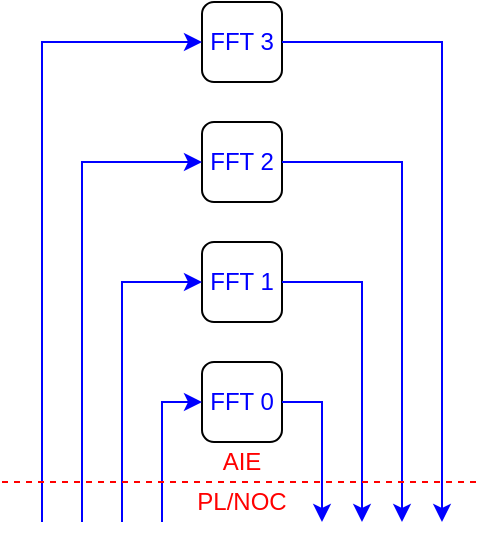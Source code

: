 <mxfile version="28.2.8">
  <diagram name="Page-1" id="4rftl2OGbkYJbdZnMvoW">
    <mxGraphModel dx="1994" dy="1124" grid="1" gridSize="10" guides="1" tooltips="1" connect="1" arrows="1" fold="1" page="1" pageScale="1" pageWidth="850" pageHeight="1100" math="0" shadow="0">
      <root>
        <mxCell id="0" />
        <mxCell id="1" parent="0" />
        <mxCell id="rjEH_JNRH78SxrWKxuiG-1" value="&lt;font color=&quot;#0000ff&quot;&gt;FFT 3&lt;/font&gt;" style="rounded=1;whiteSpace=wrap;html=1;" vertex="1" parent="1">
          <mxGeometry x="360" y="640" width="40" height="40" as="geometry" />
        </mxCell>
        <mxCell id="rjEH_JNRH78SxrWKxuiG-2" value="&lt;font color=&quot;#0000ff&quot;&gt;FFT 2&lt;/font&gt;" style="rounded=1;whiteSpace=wrap;html=1;" vertex="1" parent="1">
          <mxGeometry x="360" y="700" width="40" height="40" as="geometry" />
        </mxCell>
        <mxCell id="rjEH_JNRH78SxrWKxuiG-3" value="&lt;font color=&quot;#0000ff&quot;&gt;FFT 1&lt;/font&gt;" style="rounded=1;whiteSpace=wrap;html=1;" vertex="1" parent="1">
          <mxGeometry x="360" y="760" width="40" height="40" as="geometry" />
        </mxCell>
        <mxCell id="rjEH_JNRH78SxrWKxuiG-4" value="&lt;font color=&quot;#0000ff&quot;&gt;FFT 0&lt;/font&gt;" style="rounded=1;whiteSpace=wrap;html=1;" vertex="1" parent="1">
          <mxGeometry x="360" y="820" width="40" height="40" as="geometry" />
        </mxCell>
        <mxCell id="rjEH_JNRH78SxrWKxuiG-5" value="" style="endArrow=classic;html=1;rounded=0;strokeColor=#0000FF;entryX=0;entryY=0.5;entryDx=0;entryDy=0;" edge="1" parent="1" target="rjEH_JNRH78SxrWKxuiG-4">
          <mxGeometry width="50" height="50" relative="1" as="geometry">
            <mxPoint x="340" y="900" as="sourcePoint" />
            <mxPoint x="540" y="950" as="targetPoint" />
            <Array as="points">
              <mxPoint x="340" y="840" />
            </Array>
          </mxGeometry>
        </mxCell>
        <mxCell id="rjEH_JNRH78SxrWKxuiG-6" value="" style="endArrow=classic;html=1;rounded=0;strokeColor=#0000FF;exitX=1;exitY=0.5;exitDx=0;exitDy=0;" edge="1" parent="1" source="rjEH_JNRH78SxrWKxuiG-1">
          <mxGeometry width="50" height="50" relative="1" as="geometry">
            <mxPoint x="490" y="1000" as="sourcePoint" />
            <mxPoint x="480" y="900" as="targetPoint" />
            <Array as="points">
              <mxPoint x="480" y="660" />
            </Array>
          </mxGeometry>
        </mxCell>
        <mxCell id="rjEH_JNRH78SxrWKxuiG-7" value="" style="endArrow=classic;html=1;rounded=0;strokeColor=#0000FF;exitX=1;exitY=0.5;exitDx=0;exitDy=0;" edge="1" parent="1" source="rjEH_JNRH78SxrWKxuiG-2">
          <mxGeometry width="50" height="50" relative="1" as="geometry">
            <mxPoint x="490" y="1000" as="sourcePoint" />
            <mxPoint x="460" y="900" as="targetPoint" />
            <Array as="points">
              <mxPoint x="460" y="720" />
            </Array>
          </mxGeometry>
        </mxCell>
        <mxCell id="rjEH_JNRH78SxrWKxuiG-8" value="" style="endArrow=classic;html=1;rounded=0;strokeColor=#0000FF;exitX=1;exitY=0.5;exitDx=0;exitDy=0;" edge="1" parent="1" source="rjEH_JNRH78SxrWKxuiG-3">
          <mxGeometry width="50" height="50" relative="1" as="geometry">
            <mxPoint x="490" y="1000" as="sourcePoint" />
            <mxPoint x="440" y="900" as="targetPoint" />
            <Array as="points">
              <mxPoint x="440" y="780" />
            </Array>
          </mxGeometry>
        </mxCell>
        <mxCell id="rjEH_JNRH78SxrWKxuiG-9" value="" style="endArrow=classic;html=1;rounded=0;strokeColor=#0000FF;exitX=1;exitY=0.5;exitDx=0;exitDy=0;" edge="1" parent="1" source="rjEH_JNRH78SxrWKxuiG-4">
          <mxGeometry width="50" height="50" relative="1" as="geometry">
            <mxPoint x="490" y="1000" as="sourcePoint" />
            <mxPoint x="420" y="900" as="targetPoint" />
            <Array as="points">
              <mxPoint x="420" y="840" />
            </Array>
          </mxGeometry>
        </mxCell>
        <mxCell id="rjEH_JNRH78SxrWKxuiG-10" value="" style="endArrow=classic;html=1;rounded=0;strokeColor=#0000FF;entryX=0;entryY=0.5;entryDx=0;entryDy=0;" edge="1" parent="1" target="rjEH_JNRH78SxrWKxuiG-1">
          <mxGeometry width="50" height="50" relative="1" as="geometry">
            <mxPoint x="280" y="900" as="sourcePoint" />
            <mxPoint x="540" y="950" as="targetPoint" />
            <Array as="points">
              <mxPoint x="280" y="660" />
            </Array>
          </mxGeometry>
        </mxCell>
        <mxCell id="rjEH_JNRH78SxrWKxuiG-11" value="" style="endArrow=classic;html=1;rounded=0;strokeColor=#0000FF;entryX=0;entryY=0.5;entryDx=0;entryDy=0;" edge="1" parent="1" target="rjEH_JNRH78SxrWKxuiG-2">
          <mxGeometry width="50" height="50" relative="1" as="geometry">
            <mxPoint x="300" y="900" as="sourcePoint" />
            <mxPoint x="540" y="950" as="targetPoint" />
            <Array as="points">
              <mxPoint x="300" y="720" />
            </Array>
          </mxGeometry>
        </mxCell>
        <mxCell id="rjEH_JNRH78SxrWKxuiG-12" value="" style="endArrow=classic;html=1;rounded=0;strokeColor=#0000FF;entryX=0;entryY=0.5;entryDx=0;entryDy=0;" edge="1" parent="1" target="rjEH_JNRH78SxrWKxuiG-3">
          <mxGeometry width="50" height="50" relative="1" as="geometry">
            <mxPoint x="320" y="900" as="sourcePoint" />
            <mxPoint x="540" y="950" as="targetPoint" />
            <Array as="points">
              <mxPoint x="320" y="780" />
            </Array>
          </mxGeometry>
        </mxCell>
        <mxCell id="rjEH_JNRH78SxrWKxuiG-13" value="" style="endArrow=none;html=1;rounded=0;strokeColor=#FF0000;dashed=1;" edge="1" parent="1">
          <mxGeometry width="50" height="50" relative="1" as="geometry">
            <mxPoint x="260" y="880" as="sourcePoint" />
            <mxPoint x="500" y="880" as="targetPoint" />
          </mxGeometry>
        </mxCell>
        <mxCell id="rjEH_JNRH78SxrWKxuiG-14" value="&lt;font color=&quot;#ff0000&quot;&gt;AIE&lt;/font&gt;" style="text;html=1;strokeColor=none;fillColor=none;align=center;verticalAlign=middle;whiteSpace=wrap;rounded=0;" vertex="1" parent="1">
          <mxGeometry x="350" y="860" width="60" height="20" as="geometry" />
        </mxCell>
        <mxCell id="rjEH_JNRH78SxrWKxuiG-15" value="&lt;font color=&quot;#ff0000&quot;&gt;PL/NOC&lt;/font&gt;" style="text;html=1;strokeColor=none;fillColor=none;align=center;verticalAlign=middle;whiteSpace=wrap;rounded=0;" vertex="1" parent="1">
          <mxGeometry x="350" y="880" width="60" height="20" as="geometry" />
        </mxCell>
      </root>
    </mxGraphModel>
  </diagram>
</mxfile>
